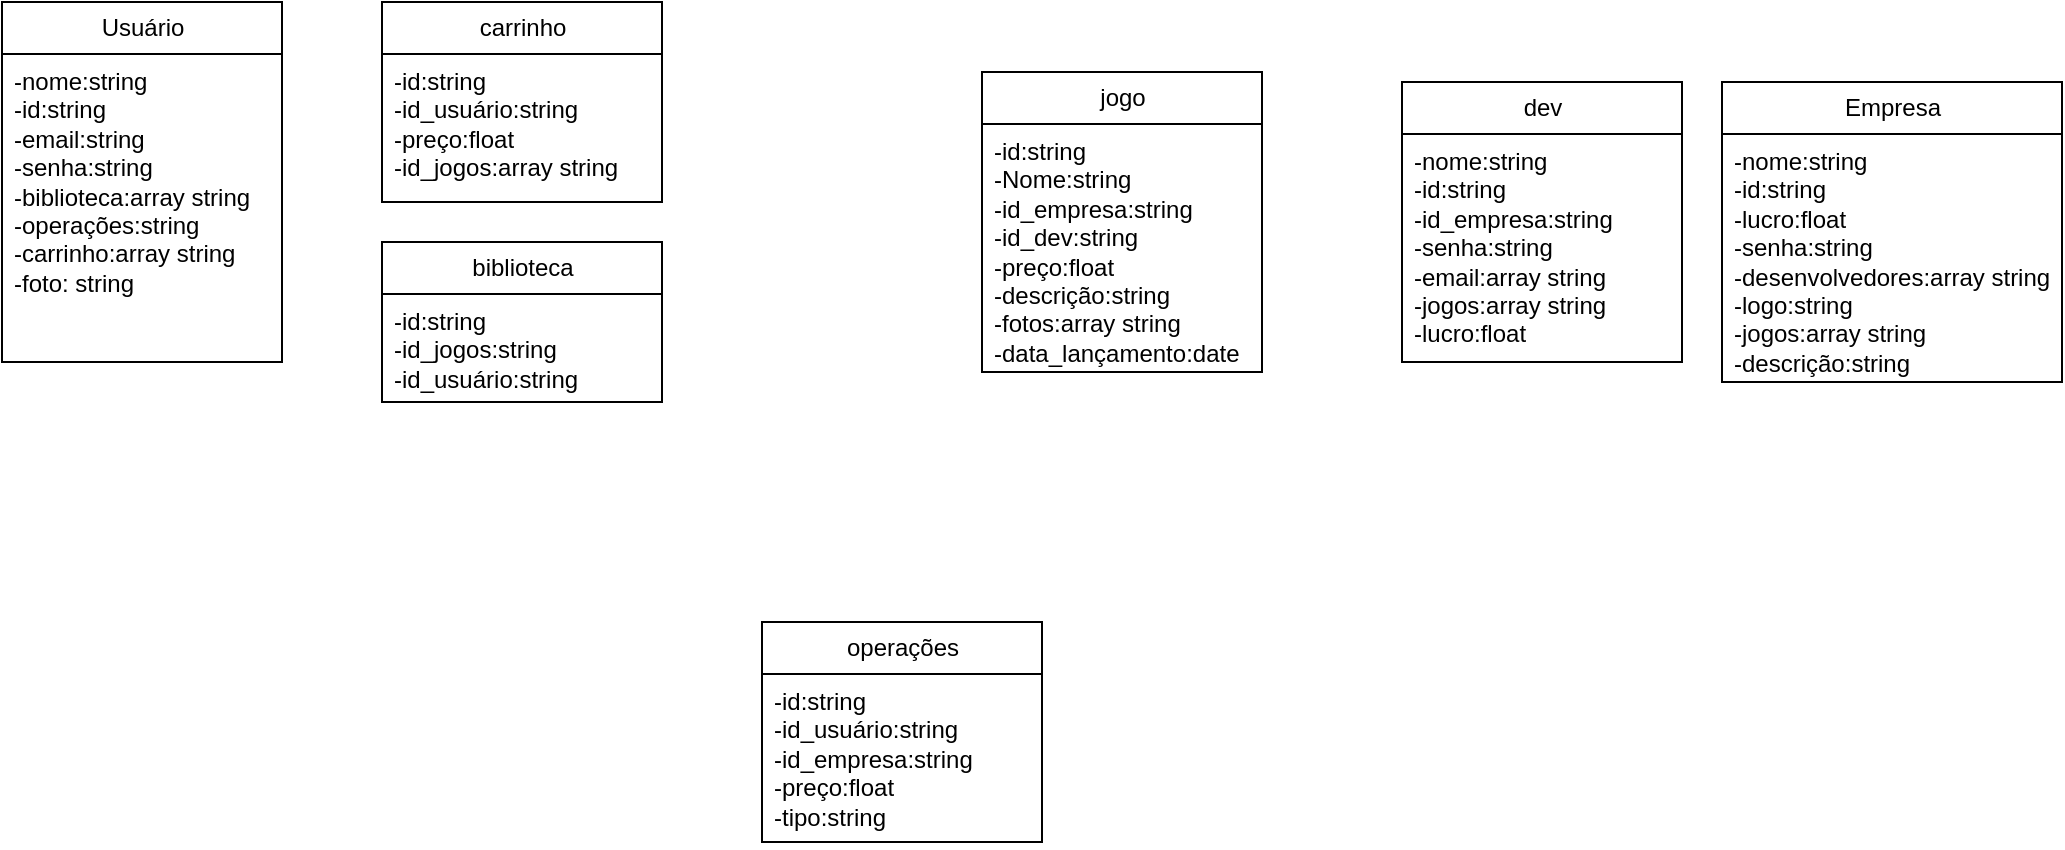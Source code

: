 <mxfile>
    <diagram id="R90MFryQqma7ZkyxXE4n" name="Página-1">
        <mxGraphModel dx="1031" dy="1813" grid="1" gridSize="10" guides="1" tooltips="1" connect="1" arrows="1" fold="1" page="1" pageScale="1" pageWidth="827" pageHeight="1169" math="0" shadow="0">
            <root>
                <mxCell id="0"/>
                <mxCell id="1" parent="0"/>
                <mxCell id="6" value="Usuário" style="swimlane;fontStyle=0;childLayout=stackLayout;horizontal=1;startSize=26;fillColor=none;horizontalStack=0;resizeParent=1;resizeParentMax=0;resizeLast=0;collapsible=1;marginBottom=0;html=1;" vertex="1" parent="1">
                    <mxGeometry x="50" y="-50" width="140" height="180" as="geometry"/>
                </mxCell>
                <mxCell id="7" value="-nome:string&lt;br&gt;-id:string&lt;br&gt;-email:string&lt;br&gt;-senha:string&lt;br&gt;-biblioteca:array string&lt;br&gt;-operações:string&lt;br&gt;-carrinho:array string&lt;br&gt;-foto: string" style="text;strokeColor=none;fillColor=none;align=left;verticalAlign=top;spacingLeft=4;spacingRight=4;overflow=hidden;rotatable=0;points=[[0,0.5],[1,0.5]];portConstraint=eastwest;whiteSpace=wrap;html=1;" vertex="1" parent="6">
                    <mxGeometry y="26" width="140" height="154" as="geometry"/>
                </mxCell>
                <mxCell id="17" value="dev" style="swimlane;fontStyle=0;childLayout=stackLayout;horizontal=1;startSize=26;fillColor=none;horizontalStack=0;resizeParent=1;resizeParentMax=0;resizeLast=0;collapsible=1;marginBottom=0;html=1;" vertex="1" parent="1">
                    <mxGeometry x="750" y="-10" width="140" height="140" as="geometry"/>
                </mxCell>
                <mxCell id="18" value="-nome:string&lt;br&gt;-id:string&lt;br&gt;-id_empresa:string&lt;br&gt;-senha:string&lt;br&gt;-email:array string&lt;br&gt;-jogos:array string&lt;br&gt;-lucro:float" style="text;strokeColor=none;fillColor=none;align=left;verticalAlign=top;spacingLeft=4;spacingRight=4;overflow=hidden;rotatable=0;points=[[0,0.5],[1,0.5]];portConstraint=eastwest;whiteSpace=wrap;html=1;" vertex="1" parent="17">
                    <mxGeometry y="26" width="140" height="114" as="geometry"/>
                </mxCell>
                <mxCell id="19" value="Empresa" style="swimlane;fontStyle=0;childLayout=stackLayout;horizontal=1;startSize=26;fillColor=none;horizontalStack=0;resizeParent=1;resizeParentMax=0;resizeLast=0;collapsible=1;marginBottom=0;html=1;" vertex="1" parent="1">
                    <mxGeometry x="910" y="-10" width="170" height="150" as="geometry"/>
                </mxCell>
                <mxCell id="20" value="-nome:string&lt;br&gt;-id:string&lt;br&gt;-lucro:float&lt;br&gt;-senha:string&lt;br&gt;-desenvolvedores:array string&lt;br&gt;-logo:string&lt;br&gt;-jogos:array string&lt;br&gt;-descrição:string" style="text;strokeColor=none;fillColor=none;align=left;verticalAlign=top;spacingLeft=4;spacingRight=4;overflow=hidden;rotatable=0;points=[[0,0.5],[1,0.5]];portConstraint=eastwest;whiteSpace=wrap;html=1;" vertex="1" parent="19">
                    <mxGeometry y="26" width="170" height="124" as="geometry"/>
                </mxCell>
                <mxCell id="21" value="operações" style="swimlane;fontStyle=0;childLayout=stackLayout;horizontal=1;startSize=26;fillColor=none;horizontalStack=0;resizeParent=1;resizeParentMax=0;resizeLast=0;collapsible=1;marginBottom=0;html=1;" vertex="1" parent="1">
                    <mxGeometry x="430" y="260" width="140" height="110" as="geometry"/>
                </mxCell>
                <mxCell id="22" value="-id:string&lt;br&gt;-id_usuário:string&lt;br&gt;-id_empresa:string&lt;br&gt;-preço:float&lt;br&gt;-tipo:string&lt;br&gt;" style="text;strokeColor=none;fillColor=none;align=left;verticalAlign=top;spacingLeft=4;spacingRight=4;overflow=hidden;rotatable=0;points=[[0,0.5],[1,0.5]];portConstraint=eastwest;whiteSpace=wrap;html=1;" vertex="1" parent="21">
                    <mxGeometry y="26" width="140" height="84" as="geometry"/>
                </mxCell>
                <mxCell id="25" value="carrinho" style="swimlane;fontStyle=0;childLayout=stackLayout;horizontal=1;startSize=26;fillColor=none;horizontalStack=0;resizeParent=1;resizeParentMax=0;resizeLast=0;collapsible=1;marginBottom=0;html=1;" vertex="1" parent="1">
                    <mxGeometry x="240" y="-50" width="140" height="100" as="geometry"/>
                </mxCell>
                <mxCell id="26" value="-id:string&lt;br&gt;-id_usuário:string&lt;br&gt;-preço:float&lt;br&gt;-id_jogos:array string" style="text;strokeColor=none;fillColor=none;align=left;verticalAlign=top;spacingLeft=4;spacingRight=4;overflow=hidden;rotatable=0;points=[[0,0.5],[1,0.5]];portConstraint=eastwest;whiteSpace=wrap;html=1;" vertex="1" parent="25">
                    <mxGeometry y="26" width="140" height="74" as="geometry"/>
                </mxCell>
                <mxCell id="27" value="jogo" style="swimlane;fontStyle=0;childLayout=stackLayout;horizontal=1;startSize=26;fillColor=none;horizontalStack=0;resizeParent=1;resizeParentMax=0;resizeLast=0;collapsible=1;marginBottom=0;html=1;" vertex="1" parent="1">
                    <mxGeometry x="540" y="-15" width="140" height="150" as="geometry"/>
                </mxCell>
                <mxCell id="28" value="-id:string&lt;br&gt;-Nome:string&lt;br&gt;-id_empresa:string&lt;br&gt;-id_dev:string&lt;br&gt;-preço:float&lt;br&gt;-descrição:string&lt;br&gt;-fotos:array string&lt;br&gt;-data_lançamento:date" style="text;strokeColor=none;fillColor=none;align=left;verticalAlign=top;spacingLeft=4;spacingRight=4;overflow=hidden;rotatable=0;points=[[0,0.5],[1,0.5]];portConstraint=eastwest;whiteSpace=wrap;html=1;" vertex="1" parent="27">
                    <mxGeometry y="26" width="140" height="124" as="geometry"/>
                </mxCell>
                <mxCell id="29" value="biblioteca" style="swimlane;fontStyle=0;childLayout=stackLayout;horizontal=1;startSize=26;fillColor=none;horizontalStack=0;resizeParent=1;resizeParentMax=0;resizeLast=0;collapsible=1;marginBottom=0;html=1;" vertex="1" parent="1">
                    <mxGeometry x="240" y="70" width="140" height="80" as="geometry"/>
                </mxCell>
                <mxCell id="30" value="-id:string&lt;br&gt;-id_jogos:string&lt;br&gt;-id_usuário:string" style="text;strokeColor=none;fillColor=none;align=left;verticalAlign=top;spacingLeft=4;spacingRight=4;overflow=hidden;rotatable=0;points=[[0,0.5],[1,0.5]];portConstraint=eastwest;whiteSpace=wrap;html=1;" vertex="1" parent="29">
                    <mxGeometry y="26" width="140" height="54" as="geometry"/>
                </mxCell>
            </root>
        </mxGraphModel>
    </diagram>
</mxfile>